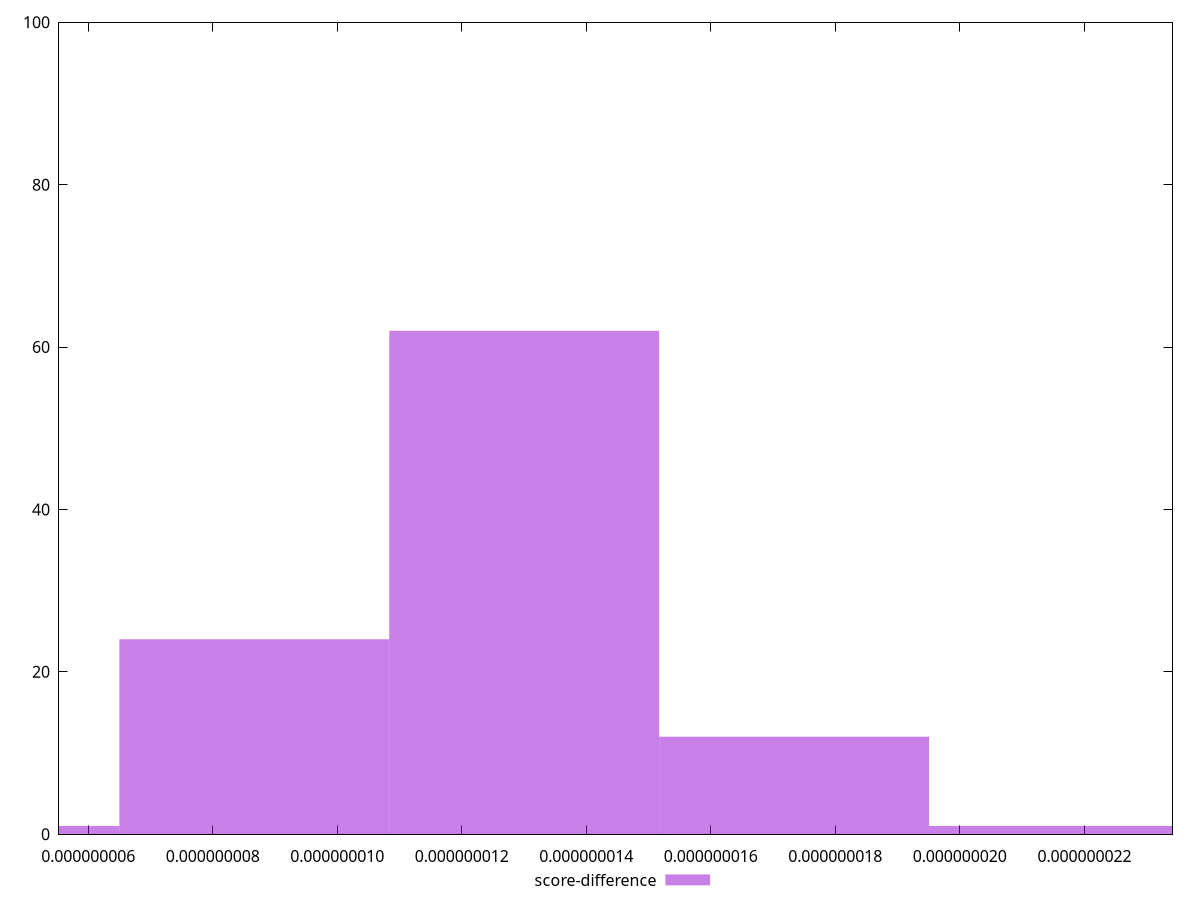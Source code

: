 reset

$scoreDifference <<EOF
1.3003292120649032e-8 62
8.668861413766021e-9 24
1.7337722827532042e-8 12
4.3344307068830105e-9 1
2.1672153534415053e-8 1
EOF

set key outside below
set boxwidth 4.3344307068830105e-9
set xrange [5.531823221716081e-9:2.34151964484397e-8]
set yrange [0:100]
set trange [0:100]
set style fill transparent solid 0.5 noborder
set terminal svg size 640, 490 enhanced background rgb 'white'
set output "reprap/bootup-time/samples/pages+cached+noexternal+noimg/score-difference/histogram.svg"

plot $scoreDifference title "score-difference" with boxes

reset
